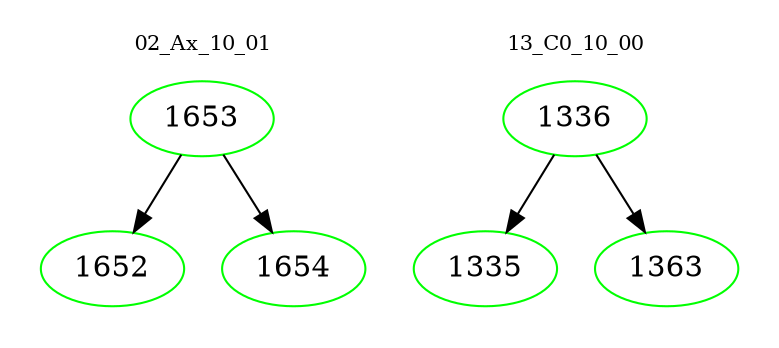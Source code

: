 digraph{
subgraph cluster_0 {
color = white
label = "02_Ax_10_01";
fontsize=10;
T0_1653 [label="1653", color="green"]
T0_1653 -> T0_1652 [color="black"]
T0_1652 [label="1652", color="green"]
T0_1653 -> T0_1654 [color="black"]
T0_1654 [label="1654", color="green"]
}
subgraph cluster_1 {
color = white
label = "13_C0_10_00";
fontsize=10;
T1_1336 [label="1336", color="green"]
T1_1336 -> T1_1335 [color="black"]
T1_1335 [label="1335", color="green"]
T1_1336 -> T1_1363 [color="black"]
T1_1363 [label="1363", color="green"]
}
}
